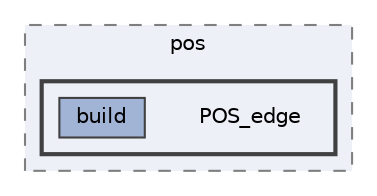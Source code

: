 digraph "C:/Users/Marek/Desktop/sem8/pos/POS_edge"
{
 // LATEX_PDF_SIZE
  bgcolor="transparent";
  edge [fontname=Helvetica,fontsize=10,labelfontname=Helvetica,labelfontsize=10];
  node [fontname=Helvetica,fontsize=10,shape=box,height=0.2,width=0.4];
  compound=true
  subgraph clusterdir_e19bbf9df98ff397a1346ed0929ddbc5 {
    graph [ bgcolor="#edf0f7", pencolor="grey50", label="pos", fontname=Helvetica,fontsize=10 style="filled,dashed", URL="dir_e19bbf9df98ff397a1346ed0929ddbc5.html",tooltip=""]
  subgraph clusterdir_af93ed65d407bca3a1e0770c92845163 {
    graph [ bgcolor="#edf0f7", pencolor="grey25", label="", fontname=Helvetica,fontsize=10 style="filled,bold", URL="dir_af93ed65d407bca3a1e0770c92845163.html",tooltip=""]
    dir_af93ed65d407bca3a1e0770c92845163 [shape=plaintext, label="POS_edge"];
  dir_11d5cfae3e6788f1b9fc04ccab05de65 [label="build", fillcolor="#a2b4d6", color="grey25", style="filled", URL="dir_11d5cfae3e6788f1b9fc04ccab05de65.html",tooltip=""];
  }
  }
}
